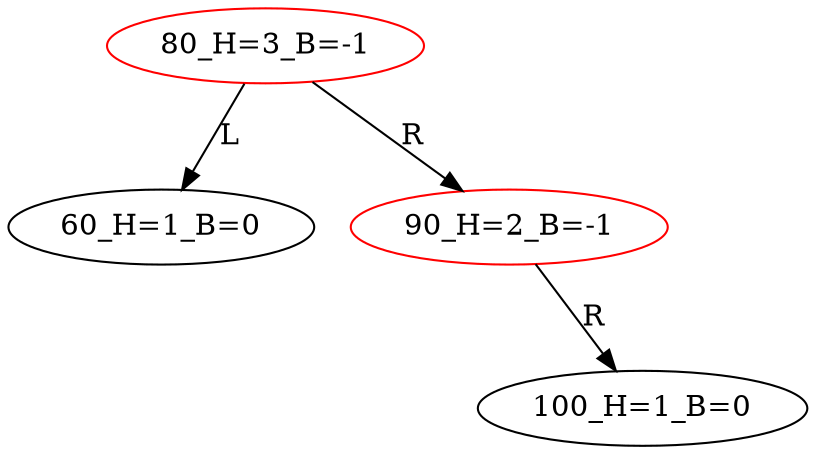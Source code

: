 digraph BiTreeDelete {
"80_H=3_B=-1" -> {"60_H=1_B=0"} [label="L"]
"80_H=3_B=-1" -> {"90_H=2_B=-1"} [label="R"]
"90_H=2_B=-1" -> {"HD0"} [label="L"] [style=invis]
"HD0" [style=invis]
"90_H=2_B=-1" -> {"100_H=1_B=0"} [label="R"]
"80_H=3_B=-1" [color=red]
"60_H=1_B=0"
"90_H=2_B=-1" [color=red]
"100_H=1_B=0"
}

